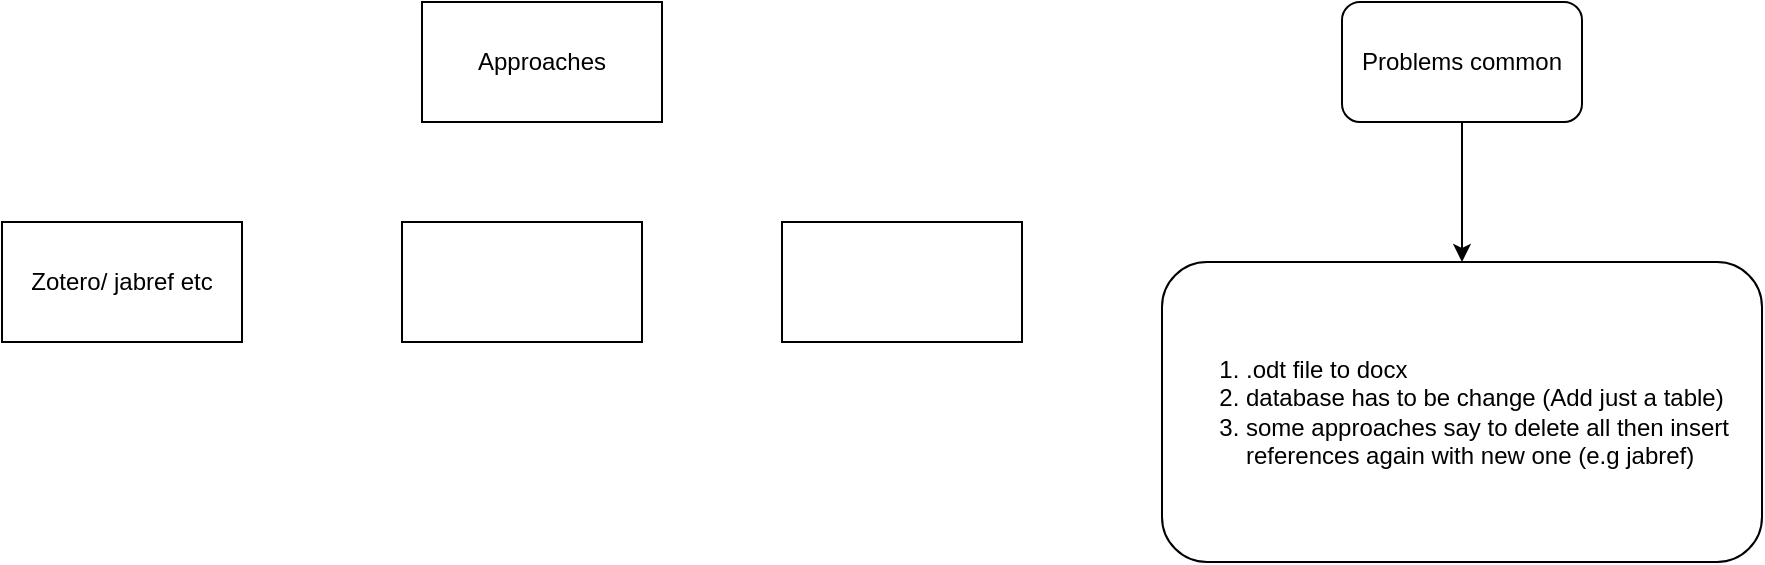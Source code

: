<mxfile version="26.0.8">
  <diagram name="Page-1" id="acQ6_JR2OjChLynLOMgW">
    <mxGraphModel dx="1042" dy="661" grid="1" gridSize="10" guides="1" tooltips="1" connect="1" arrows="1" fold="1" page="1" pageScale="1" pageWidth="850" pageHeight="1100" math="0" shadow="0">
      <root>
        <mxCell id="0" />
        <mxCell id="1" parent="0" />
        <mxCell id="eyrUTZ7Jel530z4PqEOe-1" value="Approaches" style="rounded=0;whiteSpace=wrap;html=1;" vertex="1" parent="1">
          <mxGeometry x="330" y="100" width="120" height="60" as="geometry" />
        </mxCell>
        <mxCell id="eyrUTZ7Jel530z4PqEOe-2" value="Zotero/ jabref etc" style="rounded=0;whiteSpace=wrap;html=1;" vertex="1" parent="1">
          <mxGeometry x="120" y="210" width="120" height="60" as="geometry" />
        </mxCell>
        <mxCell id="eyrUTZ7Jel530z4PqEOe-3" value="" style="rounded=0;whiteSpace=wrap;html=1;" vertex="1" parent="1">
          <mxGeometry x="320" y="210" width="120" height="60" as="geometry" />
        </mxCell>
        <mxCell id="eyrUTZ7Jel530z4PqEOe-4" value="" style="rounded=0;whiteSpace=wrap;html=1;" vertex="1" parent="1">
          <mxGeometry x="510" y="210" width="120" height="60" as="geometry" />
        </mxCell>
        <mxCell id="eyrUTZ7Jel530z4PqEOe-7" value="" style="edgeStyle=orthogonalEdgeStyle;rounded=0;orthogonalLoop=1;jettySize=auto;html=1;" edge="1" parent="1" source="eyrUTZ7Jel530z4PqEOe-5" target="eyrUTZ7Jel530z4PqEOe-6">
          <mxGeometry relative="1" as="geometry" />
        </mxCell>
        <mxCell id="eyrUTZ7Jel530z4PqEOe-5" value="Problems common" style="rounded=1;whiteSpace=wrap;html=1;" vertex="1" parent="1">
          <mxGeometry x="790" y="100" width="120" height="60" as="geometry" />
        </mxCell>
        <mxCell id="eyrUTZ7Jel530z4PqEOe-6" value="&lt;ol&gt;&lt;li&gt;.odt file to docx&lt;/li&gt;&lt;li&gt;database has to be change (Add just a table)&lt;/li&gt;&lt;li&gt;some approaches say to delete all then insert references again with new one (e.g jabref)&lt;/li&gt;&lt;/ol&gt;" style="rounded=1;whiteSpace=wrap;html=1;align=left;" vertex="1" parent="1">
          <mxGeometry x="700" y="230" width="300" height="150" as="geometry" />
        </mxCell>
      </root>
    </mxGraphModel>
  </diagram>
</mxfile>
